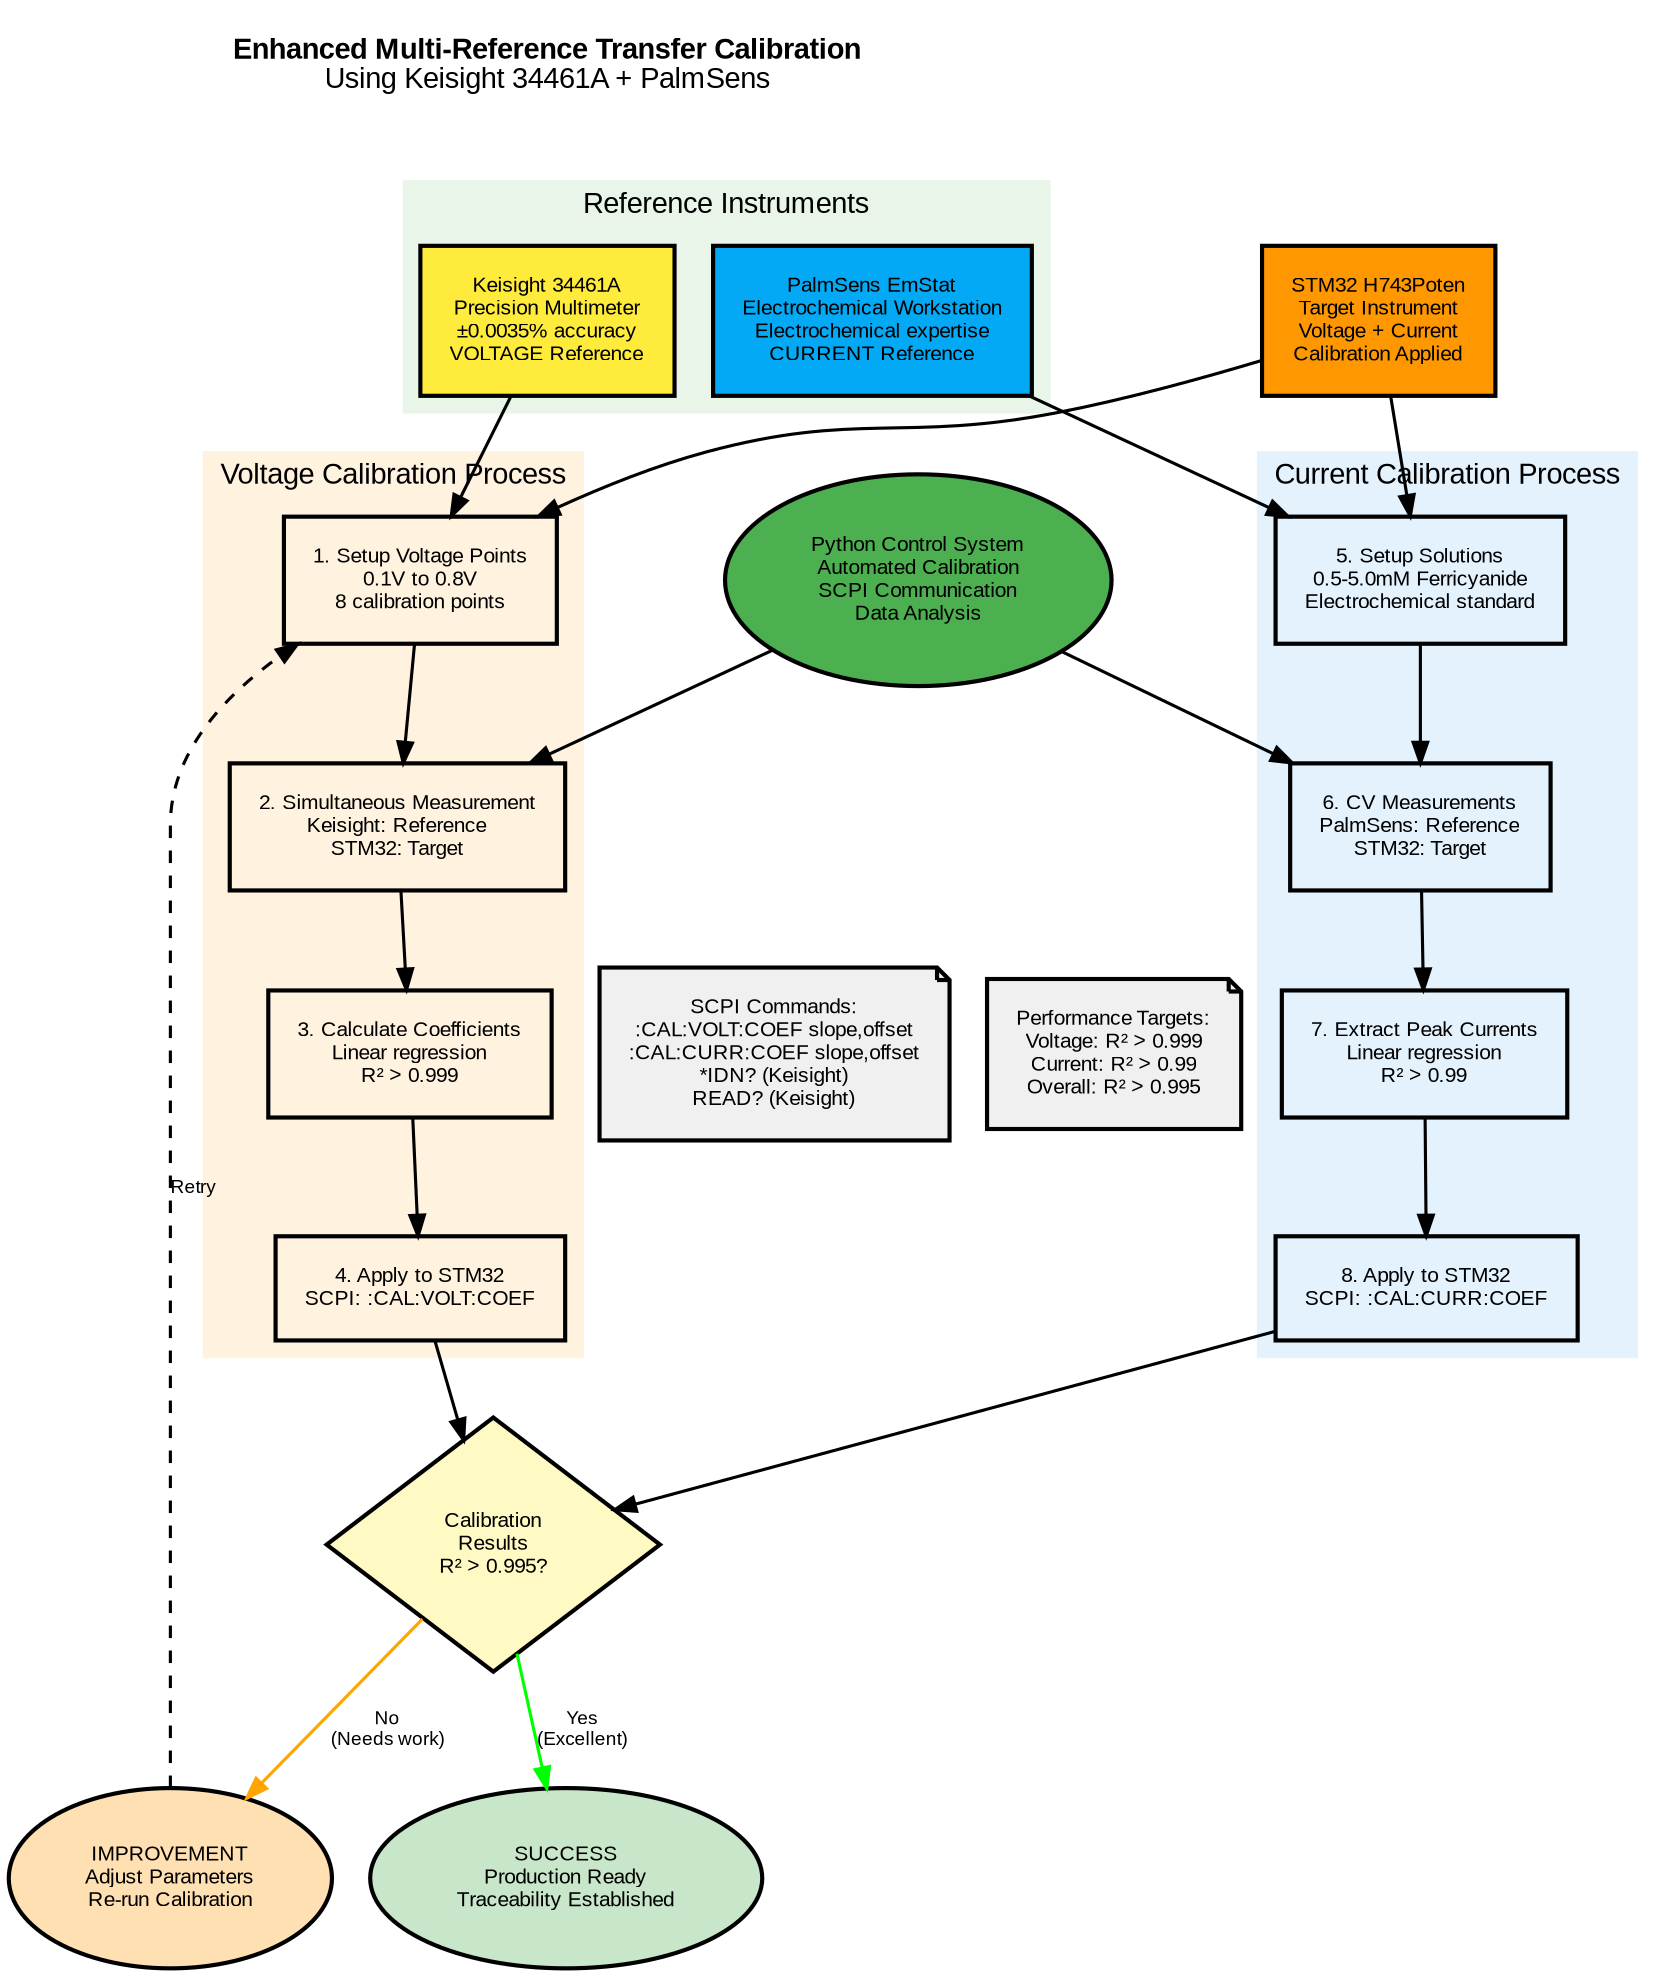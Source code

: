 digraph EnhancedTransferCalibration {
    rankdir=TB;
    bgcolor="white";
    fontname="Arial";
    
    // Node styles
    node [
        fontname="Arial",
        fontsize=10,
        penwidth=2,
        margin=0.2
    ];
    
    // Edge styles
    edge [
        fontname="Arial",
        fontsize=9,
        penwidth=1.5
    ];
    
    // Title
    title [shape=none, label=<<B>Enhanced Multi-Reference Transfer Calibration</B><BR/>Using Keisight 34461A + PalmSens>, fontsize=14];
    
    // Instruments cluster
    subgraph cluster_instruments {
        label="Reference Instruments";
        style=filled;
        color="#e8f5e8";
        fillcolor="#e8f5e8";
        
        keisight [shape=box, label="Keisight 34461A\nPrecision Multimeter\n±0.0035% accuracy\nVOLTAGE Reference", fillcolor="#ffeb3b", style=filled];
        
        palmsens [shape=box, label="PalmSens EmStat\nElectrochemical Workstation\nElectrochemical expertise\nCURRENT Reference", fillcolor="#03a9f4", style=filled];
    }
    
    // Target instrument
    stm32 [shape=box, label="STM32 H743Poten\nTarget Instrument\nVoltage + Current\nCalibration Applied", fillcolor="#ff9800", style=filled];
    
    // Calibration processes
    subgraph cluster_voltage_cal {
        label="Voltage Calibration Process";
        style=filled;
        color="#fff3e0";
        fillcolor="#fff3e0";
        
        volt_setup [shape=box, label="1. Setup Voltage Points\n0.1V to 0.8V\n8 calibration points"];
        volt_measure [shape=box, label="2. Simultaneous Measurement\nKeisight: Reference\nSTM32: Target"];
        volt_calc [shape=box, label="3. Calculate Coefficients\nLinear regression\nR² > 0.999"];
        volt_apply [shape=box, label="4. Apply to STM32\nSCPI: :CAL:VOLT:COEF"];
    }
    
    subgraph cluster_current_cal {
        label="Current Calibration Process";
        style=filled;
        color="#e3f2fd";
        fillcolor="#e3f2fd";
        
        curr_setup [shape=box, label="5. Setup Solutions\n0.5-5.0mM Ferricyanide\nElectrochemical standard"];
        curr_measure [shape=box, label="6. CV Measurements\nPalmSens: Reference\nSTM32: Target"];
        curr_calc [shape=box, label="7. Extract Peak Currents\nLinear regression\nR² > 0.99"];
        curr_apply [shape=box, label="8. Apply to STM32\nSCPI: :CAL:CURR:COEF"];
    }
    
    // Python control system
    python_control [shape=ellipse, label="Python Control System\nAutomated Calibration\nSCPI Communication\nData Analysis", fillcolor="#4caf50", style=filled];
    
    // Results
    results [shape=diamond, label="Calibration\nResults\nR² > 0.995?", fillcolor="#fff9c4", style=filled];
    
    success [shape=ellipse, label="SUCCESS\nProduction Ready\nTraceability Established", fillcolor="#c8e6c9", style=filled];
    
    improvement [shape=ellipse, label="IMPROVEMENT\nAdjust Parameters\nRe-run Calibration", fillcolor="#ffe0b2", style=filled];
    
    // Connections
    title -> keisight [style=invis];
    
    // Voltage calibration flow
    keisight -> volt_setup;
    stm32 -> volt_setup;
    volt_setup -> volt_measure;
    volt_measure -> volt_calc;
    volt_calc -> volt_apply;
    
    // Current calibration flow  
    palmsens -> curr_setup;
    stm32 -> curr_setup;
    curr_setup -> curr_measure;
    curr_measure -> curr_calc;
    curr_calc -> curr_apply;
    
    // Control and decision
    python_control -> volt_measure;
    python_control -> curr_measure;
    
    volt_apply -> results;
    curr_apply -> results;
    
    results -> success [label="Yes\n(Excellent)", color="green"];
    results -> improvement [label="No\n(Needs work)", color="orange"];
    improvement -> volt_setup [label="Retry", style=dashed];
    
    // SCPI commands annotation
    scpi_commands [shape=note, label="SCPI Commands:\n:CAL:VOLT:COEF slope,offset\n:CAL:CURR:COEF slope,offset\n*IDN? (Keisight)\nREAD? (Keisight)", fillcolor="#f0f0f0", style=filled];
    
    // Performance metrics
    performance [shape=note, label="Performance Targets:\nVoltage: R² > 0.999\nCurrent: R² > 0.99\nOverall: R² > 0.995", fillcolor="#f0f0f0", style=filled];
    
    // Layout helpers
    scpi_commands -> volt_apply [style=invis];
    performance -> curr_apply [style=invis];
}
